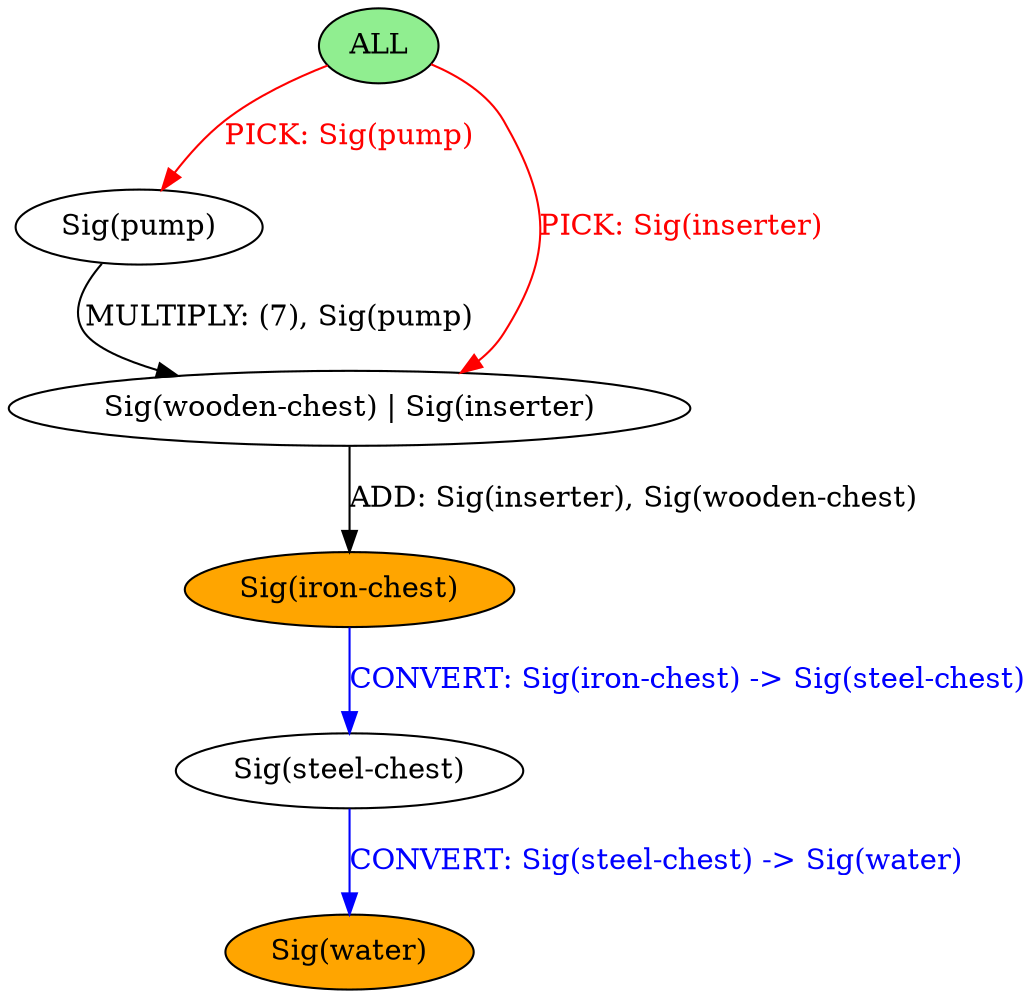 strict digraph {
	nodesep=1
	4	[style=filled fillcolor=white label="Sig(pump)"]
	6	[style=filled fillcolor=white label="Sig(wooden-chest) | Sig(inserter)"]
	0	[style=filled fillcolor=lightgreen label="ALL"]
	9	[style=filled fillcolor=white label="Sig(steel-chest)"]
	8	[style=filled fillcolor=orange label="Sig(iron-chest)"]
	10	[style=filled fillcolor=orange label="Sig(water)"]
	4 -> 6	[label="MULTIPLY: (7), Sig(pump)" color=black fontcolor=black]
	6 -> 8	[label="ADD: Sig(inserter), Sig(wooden-chest)" color=black fontcolor=black]
	0 -> 6	[label="PICK: Sig(inserter)" color=red fontcolor=red]
	0 -> 4	[label="PICK: Sig(pump)" color=red fontcolor=red]
	9 -> 10	[label="CONVERT: Sig(steel-chest) -> Sig(water)" color=blue fontcolor=blue]
	8 -> 9	[label="CONVERT: Sig(iron-chest) -> Sig(steel-chest)" color=blue fontcolor=blue]
}

